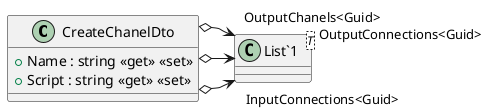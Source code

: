 @startuml
class CreateChanelDto {
    + Name : string <<get>> <<set>>
    + Script : string <<get>> <<set>>
}
class "List`1"<T> {
}
CreateChanelDto o-> "InputConnections<Guid>" "List`1"
CreateChanelDto o-> "OutputConnections<Guid>" "List`1"
CreateChanelDto o-> "OutputChanels<Guid>" "List`1"
@enduml
